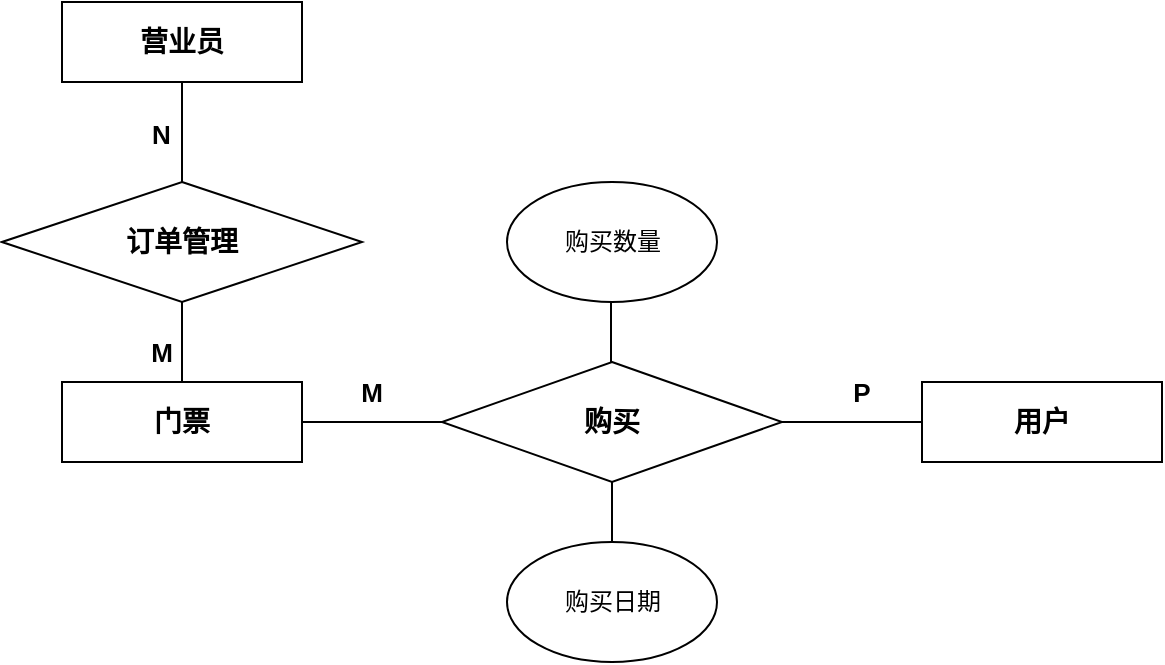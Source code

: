 <mxfile version="22.1.11" type="device">
  <diagram name="第 1 页" id="92N2KzFTYWAbJneSnz49">
    <mxGraphModel dx="927" dy="722" grid="1" gridSize="10" guides="1" tooltips="1" connect="1" arrows="1" fold="1" page="1" pageScale="1" pageWidth="827" pageHeight="1169" math="0" shadow="0">
      <root>
        <mxCell id="0" />
        <mxCell id="1" parent="0" />
        <mxCell id="BCBaqyGgsaxiyXWX2teA-17" value="营业员" style="rounded=0;whiteSpace=wrap;html=1;fontSize=14;fontStyle=1" parent="1" vertex="1">
          <mxGeometry x="110" y="160" width="120" height="40" as="geometry" />
        </mxCell>
        <mxCell id="BCBaqyGgsaxiyXWX2teA-18" value="订单管理" style="rhombus;whiteSpace=wrap;html=1;fontSize=14;fontStyle=1" parent="1" vertex="1">
          <mxGeometry x="80" y="250" width="180" height="60" as="geometry" />
        </mxCell>
        <mxCell id="BCBaqyGgsaxiyXWX2teA-19" value="门票" style="rounded=0;whiteSpace=wrap;html=1;fontSize=14;fontStyle=1" parent="1" vertex="1">
          <mxGeometry x="110" y="350" width="120" height="40" as="geometry" />
        </mxCell>
        <mxCell id="BCBaqyGgsaxiyXWX2teA-20" value="购买" style="rhombus;whiteSpace=wrap;html=1;fontSize=14;fontStyle=1" parent="1" vertex="1">
          <mxGeometry x="300" y="340" width="170" height="60" as="geometry" />
        </mxCell>
        <mxCell id="BCBaqyGgsaxiyXWX2teA-21" value="用户" style="rounded=0;whiteSpace=wrap;html=1;fontSize=14;fontStyle=1;labelBorderColor=none;" parent="1" vertex="1">
          <mxGeometry x="540" y="350" width="120" height="40" as="geometry" />
        </mxCell>
        <mxCell id="BCBaqyGgsaxiyXWX2teA-23" value="" style="endArrow=none;html=1;rounded=0;entryX=0.5;entryY=1;entryDx=0;entryDy=0;exitX=0.5;exitY=0;exitDx=0;exitDy=0;" parent="1" source="BCBaqyGgsaxiyXWX2teA-18" target="BCBaqyGgsaxiyXWX2teA-17" edge="1">
          <mxGeometry width="50" height="50" relative="1" as="geometry">
            <mxPoint x="450" y="270" as="sourcePoint" />
            <mxPoint x="500" y="220" as="targetPoint" />
          </mxGeometry>
        </mxCell>
        <mxCell id="BCBaqyGgsaxiyXWX2teA-25" value="" style="endArrow=none;html=1;rounded=0;entryX=0.5;entryY=1;entryDx=0;entryDy=0;exitX=0.5;exitY=0;exitDx=0;exitDy=0;" parent="1" source="BCBaqyGgsaxiyXWX2teA-19" target="BCBaqyGgsaxiyXWX2teA-18" edge="1">
          <mxGeometry width="50" height="50" relative="1" as="geometry">
            <mxPoint x="450" y="270" as="sourcePoint" />
            <mxPoint x="500" y="220" as="targetPoint" />
          </mxGeometry>
        </mxCell>
        <mxCell id="BCBaqyGgsaxiyXWX2teA-26" value="" style="endArrow=none;html=1;rounded=0;entryX=1;entryY=0.5;entryDx=0;entryDy=0;exitX=0;exitY=0.5;exitDx=0;exitDy=0;" parent="1" source="BCBaqyGgsaxiyXWX2teA-20" target="BCBaqyGgsaxiyXWX2teA-19" edge="1">
          <mxGeometry width="50" height="50" relative="1" as="geometry">
            <mxPoint x="450" y="270" as="sourcePoint" />
            <mxPoint x="500" y="220" as="targetPoint" />
          </mxGeometry>
        </mxCell>
        <mxCell id="BCBaqyGgsaxiyXWX2teA-27" value="" style="endArrow=none;html=1;rounded=0;entryX=1;entryY=0.5;entryDx=0;entryDy=0;exitX=0;exitY=0.5;exitDx=0;exitDy=0;" parent="1" source="BCBaqyGgsaxiyXWX2teA-21" target="BCBaqyGgsaxiyXWX2teA-20" edge="1">
          <mxGeometry width="50" height="50" relative="1" as="geometry">
            <mxPoint x="450" y="270" as="sourcePoint" />
            <mxPoint x="500" y="220" as="targetPoint" />
          </mxGeometry>
        </mxCell>
        <mxCell id="BCBaqyGgsaxiyXWX2teA-29" value="&lt;h1 style=&quot;font-size: 13px;&quot;&gt;&lt;span style=&quot;font-size: 13px;&quot;&gt;N&lt;/span&gt;&lt;/h1&gt;" style="text;html=1;strokeColor=none;fillColor=none;spacing=5;spacingTop=-20;whiteSpace=wrap;overflow=hidden;rounded=0;fontStyle=1;fontSize=13;" parent="1" vertex="1">
          <mxGeometry x="150" y="220" width="20" height="40" as="geometry" />
        </mxCell>
        <mxCell id="BCBaqyGgsaxiyXWX2teA-30" value="&lt;font style=&quot;font-size: 13px;&quot;&gt;&lt;b&gt;M&lt;/b&gt;&lt;/font&gt;" style="text;html=1;strokeColor=none;fillColor=none;align=center;verticalAlign=middle;whiteSpace=wrap;rounded=0;" parent="1" vertex="1">
          <mxGeometry x="130" y="320" width="60" height="30" as="geometry" />
        </mxCell>
        <mxCell id="BCBaqyGgsaxiyXWX2teA-32" value="&lt;font style=&quot;font-size: 13px;&quot;&gt;M&lt;/font&gt;" style="text;html=1;strokeColor=none;fillColor=none;align=center;verticalAlign=middle;whiteSpace=wrap;rounded=0;fontStyle=1" parent="1" vertex="1">
          <mxGeometry x="240" y="340" width="50" height="30" as="geometry" />
        </mxCell>
        <mxCell id="BCBaqyGgsaxiyXWX2teA-34" value="P" style="text;html=1;strokeColor=none;fillColor=none;align=center;verticalAlign=middle;whiteSpace=wrap;rounded=0;fontSize=13;fontStyle=1" parent="1" vertex="1">
          <mxGeometry x="480" y="340" width="60" height="30" as="geometry" />
        </mxCell>
        <mxCell id="TztJXBnF4DbwRnY7P1fa-1" value="购买日期" style="ellipse;whiteSpace=wrap;html=1;" parent="1" vertex="1">
          <mxGeometry x="332.5" y="430" width="105" height="60" as="geometry" />
        </mxCell>
        <mxCell id="TztJXBnF4DbwRnY7P1fa-2" value="购买数量" style="ellipse;whiteSpace=wrap;html=1;" parent="1" vertex="1">
          <mxGeometry x="332.5" y="250" width="105" height="60" as="geometry" />
        </mxCell>
        <mxCell id="TztJXBnF4DbwRnY7P1fa-4" value="" style="endArrow=none;html=1;rounded=0;exitX=0.5;exitY=0;exitDx=0;exitDy=0;entryX=0.5;entryY=1;entryDx=0;entryDy=0;" parent="1" source="TztJXBnF4DbwRnY7P1fa-1" target="BCBaqyGgsaxiyXWX2teA-20" edge="1">
          <mxGeometry width="50" height="50" relative="1" as="geometry">
            <mxPoint x="390" y="420" as="sourcePoint" />
            <mxPoint x="440" y="370" as="targetPoint" />
          </mxGeometry>
        </mxCell>
        <mxCell id="TztJXBnF4DbwRnY7P1fa-5" value="" style="endArrow=none;html=1;rounded=0;exitX=0.5;exitY=0;exitDx=0;exitDy=0;entryX=0.5;entryY=1;entryDx=0;entryDy=0;" parent="1" edge="1">
          <mxGeometry width="50" height="50" relative="1" as="geometry">
            <mxPoint x="384.5" y="340" as="sourcePoint" />
            <mxPoint x="384.5" y="310" as="targetPoint" />
          </mxGeometry>
        </mxCell>
      </root>
    </mxGraphModel>
  </diagram>
</mxfile>
